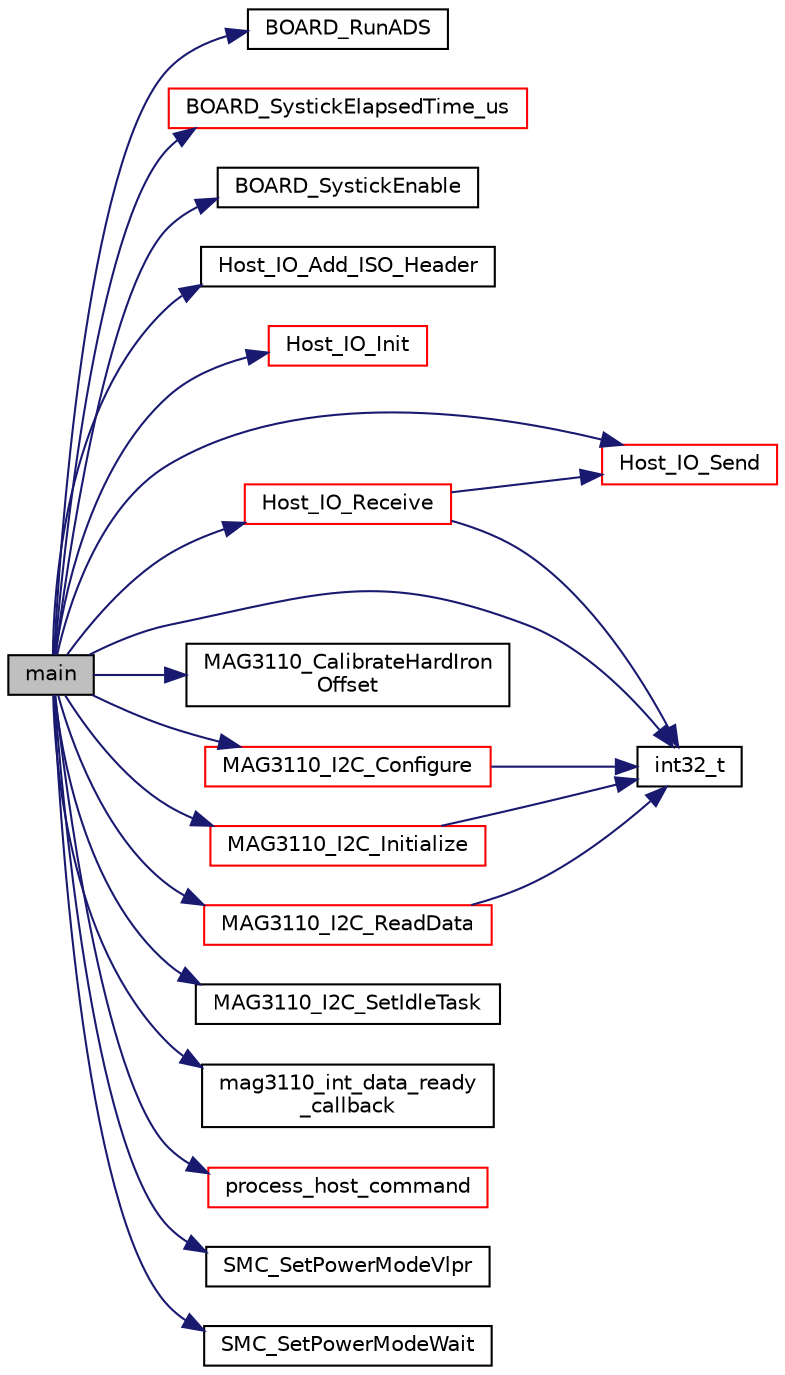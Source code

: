 digraph "main"
{
  edge [fontname="Helvetica",fontsize="10",labelfontname="Helvetica",labelfontsize="10"];
  node [fontname="Helvetica",fontsize="10",shape=record];
  rankdir="LR";
  Node3 [label="main",height=0.2,width=0.4,color="black", fillcolor="grey75", style="filled", fontcolor="black"];
  Node3 -> Node4 [color="midnightblue",fontsize="10",style="solid",fontname="Helvetica"];
  Node4 [label="BOARD_RunADS",height=0.2,width=0.4,color="black", fillcolor="white", style="filled",URL="$lpc_2auto__detection__service_8c.html#a95285f14f6707e326e523c82d926c900",tooltip="The function to register Application Name and initialte ADS. "];
  Node3 -> Node5 [color="midnightblue",fontsize="10",style="solid",fontname="Helvetica"];
  Node5 [label="BOARD_SystickElapsedTime_us",height=0.2,width=0.4,color="red", fillcolor="white", style="filled",URL="$systick__utils_8c.html#a85a32737b730fbb713ec910e1ad17c74",tooltip="Function to compute the Elapsed Time. "];
  Node3 -> Node9 [color="midnightblue",fontsize="10",style="solid",fontname="Helvetica"];
  Node9 [label="BOARD_SystickEnable",height=0.2,width=0.4,color="black", fillcolor="white", style="filled",URL="$systick__utils_8c.html#ad43629969994e92bd3620e630bda24c8",tooltip="Function to enable systicks framework. "];
  Node3 -> Node10 [color="midnightblue",fontsize="10",style="solid",fontname="Helvetica"];
  Node10 [label="Host_IO_Add_ISO_Header",height=0.2,width=0.4,color="black", fillcolor="white", style="filled",URL="$host__io__uart_8c.html#a68a2c033a0f6f967149dca76897f5c8a"];
  Node3 -> Node11 [color="midnightblue",fontsize="10",style="solid",fontname="Helvetica"];
  Node11 [label="Host_IO_Init",height=0.2,width=0.4,color="red", fillcolor="white", style="filled",URL="$host__io__uart_8c.html#ab4b858422bbaae71aff2ab540ae0e2b1"];
  Node3 -> Node15 [color="midnightblue",fontsize="10",style="solid",fontname="Helvetica"];
  Node15 [label="Host_IO_Receive",height=0.2,width=0.4,color="red", fillcolor="white", style="filled",URL="$host__io__uart_8c.html#a3924d21a0703878695ebdb68f720fff9"];
  Node15 -> Node7 [color="midnightblue",fontsize="10",style="solid",fontname="Helvetica"];
  Node7 [label="int32_t",height=0.2,width=0.4,color="black", fillcolor="white", style="filled",URL="$data__format__service_8h.html#a5d7069350a7d7e65686c77a8038f462f",tooltip="The interface function to append the data on the formated stream. "];
  Node15 -> Node26 [color="midnightblue",fontsize="10",style="solid",fontname="Helvetica"];
  Node26 [label="Host_IO_Send",height=0.2,width=0.4,color="red", fillcolor="white", style="filled",URL="$host__io__uart_8c.html#a719ad6da4502e713f1573b5353af9617"];
  Node3 -> Node26 [color="midnightblue",fontsize="10",style="solid",fontname="Helvetica"];
  Node3 -> Node7 [color="midnightblue",fontsize="10",style="solid",fontname="Helvetica"];
  Node3 -> Node30 [color="midnightblue",fontsize="10",style="solid",fontname="Helvetica"];
  Node30 [label="MAG3110_CalibrateHardIron\lOffset",height=0.2,width=0.4,color="black", fillcolor="white", style="filled",URL="$mag3110__drv_8c.html#a9d3b77f97a98fdda9287ad0b682a74d4",tooltip="Calibrates the magnetometer reading by determining the current hard iron offset. "];
  Node3 -> Node31 [color="midnightblue",fontsize="10",style="solid",fontname="Helvetica"];
  Node31 [label="MAG3110_I2C_Configure",height=0.2,width=0.4,color="red", fillcolor="white", style="filled",URL="$mag3110__drv_8c.html#a2de85bf13cfe26dbc0ca9be7f4625cba",tooltip="The interface function to configure he sensor. "];
  Node31 -> Node7 [color="midnightblue",fontsize="10",style="solid",fontname="Helvetica"];
  Node3 -> Node34 [color="midnightblue",fontsize="10",style="solid",fontname="Helvetica"];
  Node34 [label="MAG3110_I2C_Initialize",height=0.2,width=0.4,color="red", fillcolor="white", style="filled",URL="$mag3110__drv_8c.html#a578b46ebf521f9d389bdc8f68904ed2e",tooltip="The interface function to initialize the sensor. "];
  Node34 -> Node7 [color="midnightblue",fontsize="10",style="solid",fontname="Helvetica"];
  Node3 -> Node35 [color="midnightblue",fontsize="10",style="solid",fontname="Helvetica"];
  Node35 [label="MAG3110_I2C_ReadData",height=0.2,width=0.4,color="red", fillcolor="white", style="filled",URL="$mag3110__drv_8c.html#ad21e17c18a85571ddb312850e5d61f30",tooltip="The interface function to read the sensor data. "];
  Node35 -> Node7 [color="midnightblue",fontsize="10",style="solid",fontname="Helvetica"];
  Node3 -> Node37 [color="midnightblue",fontsize="10",style="solid",fontname="Helvetica"];
  Node37 [label="MAG3110_I2C_SetIdleTask",height=0.2,width=0.4,color="black", fillcolor="white", style="filled",URL="$mag3110__drv_8c.html#a81a9d6ede8ef261fd61d7ae0c32f7e1c",tooltip=": The interface function to set the I2C Idle Task. "];
  Node3 -> Node38 [color="midnightblue",fontsize="10",style="solid",fontname="Helvetica"];
  Node38 [label="mag3110_int_data_ready\l_callback",height=0.2,width=0.4,color="black", fillcolor="white", style="filled",URL="$mag3110__demo_8c.html#a8d5b450f18f0a0f9556683caefc468ba"];
  Node3 -> Node39 [color="midnightblue",fontsize="10",style="solid",fontname="Helvetica"];
  Node39 [label="process_host_command",height=0.2,width=0.4,color="red", fillcolor="white", style="filled",URL="$mag3110__demo_8c.html#a0076d28c9a17cd6908c7b3b0f5c6006c"];
  Node3 -> Node40 [color="midnightblue",fontsize="10",style="solid",fontname="Helvetica"];
  Node40 [label="SMC_SetPowerModeVlpr",height=0.2,width=0.4,color="black", fillcolor="white", style="filled",URL="$lpc54114_8c.html#a82cb114bb9a5ea2f235a0216709d70f8",tooltip="Configures the system to VLPR power mode. API name used from Kinetis family to maintain compatibility..."];
  Node3 -> Node41 [color="midnightblue",fontsize="10",style="solid",fontname="Helvetica"];
  Node41 [label="SMC_SetPowerModeWait",height=0.2,width=0.4,color="black", fillcolor="white", style="filled",URL="$lpc54114_8c.html#a5423cac017d1d1a8ac8bba8e91e80e29",tooltip="Configures the system to WAIT power mode. API name used from Kinetis family to maintain compatibility..."];
}

